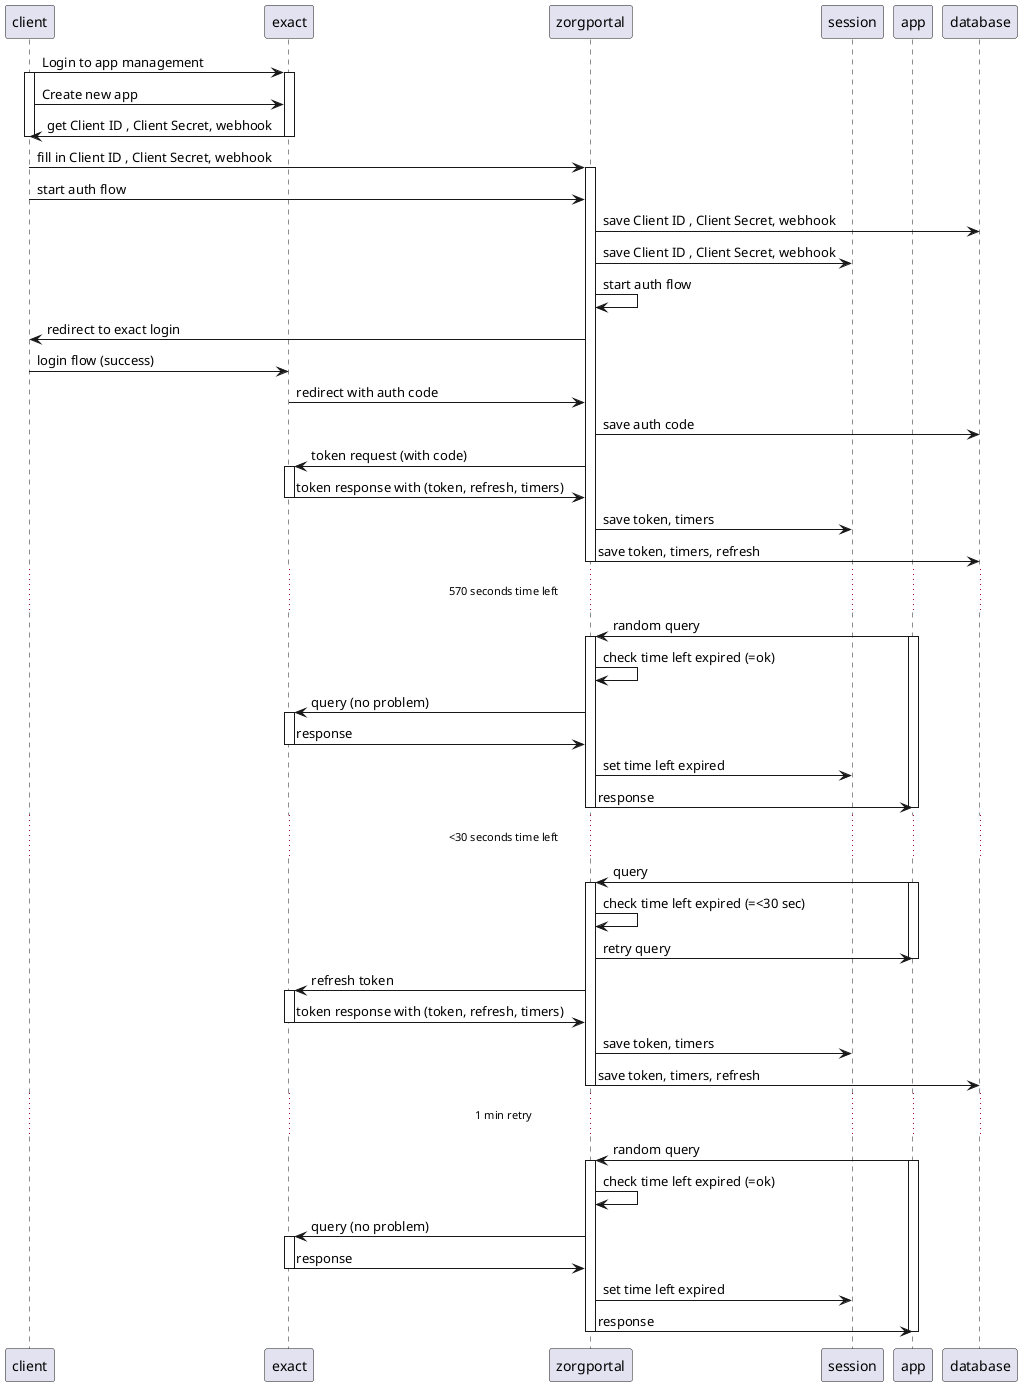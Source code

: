 @startuml
participant client
participant exact

client -> exact : Login to app management 
activate client
activate exact
client -> exact : Create new app
exact -> client : get Client ID , Client Secret, webhook
deactivate exact    
deactivate client

participant zorgportal
client -> zorgportal : fill in Client ID , Client Secret, webhook
activate zorgportal
client -> zorgportal : start auth flow
zorgportal -> database : save Client ID , Client Secret, webhook
zorgportal -> session : save Client ID , Client Secret, webhook
zorgportal -> zorgportal : start auth flow
zorgportal -> client : redirect to exact login
client -> exact : login flow (success)
exact -> zorgportal : redirect with auth code
zorgportal -> database : save auth code  

zorgportal -> exact : token request (with code)
activate exact
exact -> zorgportal : token response with (token, refresh, timers)

deactivate exact
zorgportal -> session : save token, timers
zorgportal -> database : save token, timers, refresh
deactivate zorgportal

participant app
participant database

... 570 seconds time left  ...

app -> zorgportal : random query
activate app
activate zorgportal
zorgportal -> zorgportal : check time left expired (=ok)
zorgportal -> exact : query (no problem)
activate exact
exact -> zorgportal : response 
deactivate exact
zorgportal -> session : set time left expired 
zorgportal -> app : response
deactivate zorgportal
deactivate app



... <30 seconds time left  ...

app -> zorgportal : query
activate app
activate zorgportal
zorgportal -> zorgportal : check time left expired (=<30 sec)
zorgportal -> app : retry query
deactivate app

zorgportal -> exact : refresh token 
activate exact
exact -> zorgportal : token response with (token, refresh, timers)

deactivate exact
zorgportal -> session : save token, timers
zorgportal -> database : save token, timers, refresh
deactivate zorgportal

... 1 min retry  ...
app -> zorgportal : random query
activate app
activate zorgportal
zorgportal -> zorgportal : check time left expired (=ok)
zorgportal -> exact : query (no problem)
activate exact
exact -> zorgportal : response 
deactivate exact
zorgportal -> session : set time left expired 
zorgportal -> app : response
deactivate zorgportal
deactivate app
@enduml